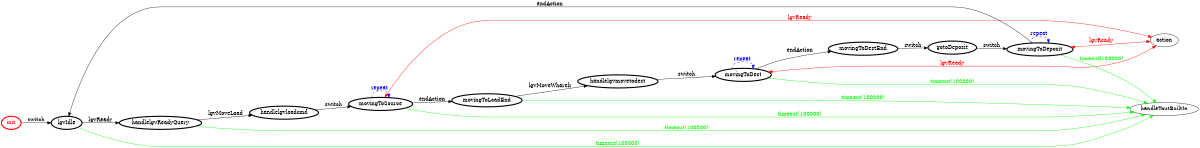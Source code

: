 /*
*
* A GraphViz DOT FSM description 
* Please use a GraphViz visualizer (like http://www.webgraphviz.com)
*  
*/

digraph finite_state_machine {
	rankdir=LR
	size="8,5"
	
	init [ color = red ][ fontcolor = red ][ penwidth = 3 ]
	handlelgvmovetodest [ color = black ][ fontcolor = black ][ penwidth = 3 ]
	movingToDest [ color = black ][ fontcolor = black ][ penwidth = 3 ]
	movingToSource [ color = black ][ fontcolor = black ][ penwidth = 3 ]
	movingToLoadEnd [ color = black ][ fontcolor = black ][ penwidth = 3 ]
	movingToDeposit [ color = black ][ fontcolor = black ][ penwidth = 3 ]
	handlelgvReadyQuery [ color = black ][ fontcolor = black ][ penwidth = 3 ]
	lgvIdle [ color = black ][ fontcolor = black ][ penwidth = 3 ]
	gotoDeposit [ color = black ][ fontcolor = black ][ penwidth = 3 ]
	movingToDestEnd [ color = black ][ fontcolor = black ][ penwidth = 3 ]
	handlelgvloadcmd [ color = black ][ fontcolor = black ][ penwidth = 3 ]
	
	movingToSource -> movingToLoadEnd [ label = "endAction" ][ color = black ][ fontcolor = black ]
	gotoDeposit -> movingToDeposit [ label = "switch" ][ color = black ][ fontcolor = black ]
	movingToDeposit -> action [ label = "lgvReady" ][ color = red ][ fontcolor = red ][ dir = both ]
	movingToDeposit -> movingToDeposit [ label = "repeat "][ style = dashed ][ color = blue ][ fontcolor = blue ]
	movingToDest -> movingToDest [ label = "repeat "][ style = dashed ][ color = blue ][ fontcolor = blue ]
	lgvIdle -> handleToutBuiltIn [ label = "timeout(100000)" ][ color = green ][ fontcolor = green ]
	lgvIdle -> handlelgvReadyQuery [ label = "lgvReady" ][ color = black ][ fontcolor = black ]
	handlelgvReadyQuery -> handlelgvloadcmd [ label = "lgvMoveLoad" ][ color = black ][ fontcolor = black ]
	handlelgvloadcmd -> movingToSource [ label = "switch" ][ color = black ][ fontcolor = black ]
	handlelgvmovetodest -> movingToDest [ label = "switch" ][ color = black ][ fontcolor = black ]
	movingToSource -> action [ label = "lgvReady" ][ color = red ][ fontcolor = red ][ dir = both ]
	movingToLoadEnd -> handlelgvmovetodest [ label = "lgvMoveWhareh" ][ color = black ][ fontcolor = black ]
	init -> lgvIdle [ label = "switch" ][ color = black ][ fontcolor = black ]
	movingToDeposit -> lgvIdle [ label = "endAction" ][ color = black ][ fontcolor = black ]
	movingToLoadEnd -> handleToutBuiltIn [ label = "timeout(100000)" ][ color = green ][ fontcolor = green ]
	movingToDeposit -> handleToutBuiltIn [ label = "timeout(100000)" ][ color = green ][ fontcolor = green ]
	movingToDest -> handleToutBuiltIn [ label = "timeout(100000)" ][ color = green ][ fontcolor = green ]
	movingToDest -> movingToDestEnd [ label = "endAction" ][ color = black ][ fontcolor = black ]
	movingToDest -> action [ label = "lgvReady" ][ color = red ][ fontcolor = red ][ dir = both ]
	movingToDestEnd -> gotoDeposit [ label = "switch" ][ color = black ][ fontcolor = black ]
	movingToSource -> movingToSource [ label = "repeat "][ style = dashed ][ color = blue ][ fontcolor = blue ]
	handlelgvReadyQuery -> handleToutBuiltIn [ label = "timeout(100000)" ][ color = green ][ fontcolor = green ]
	movingToSource -> handleToutBuiltIn [ label = "timeout(100000)" ][ color = green ][ fontcolor = green ]
}
